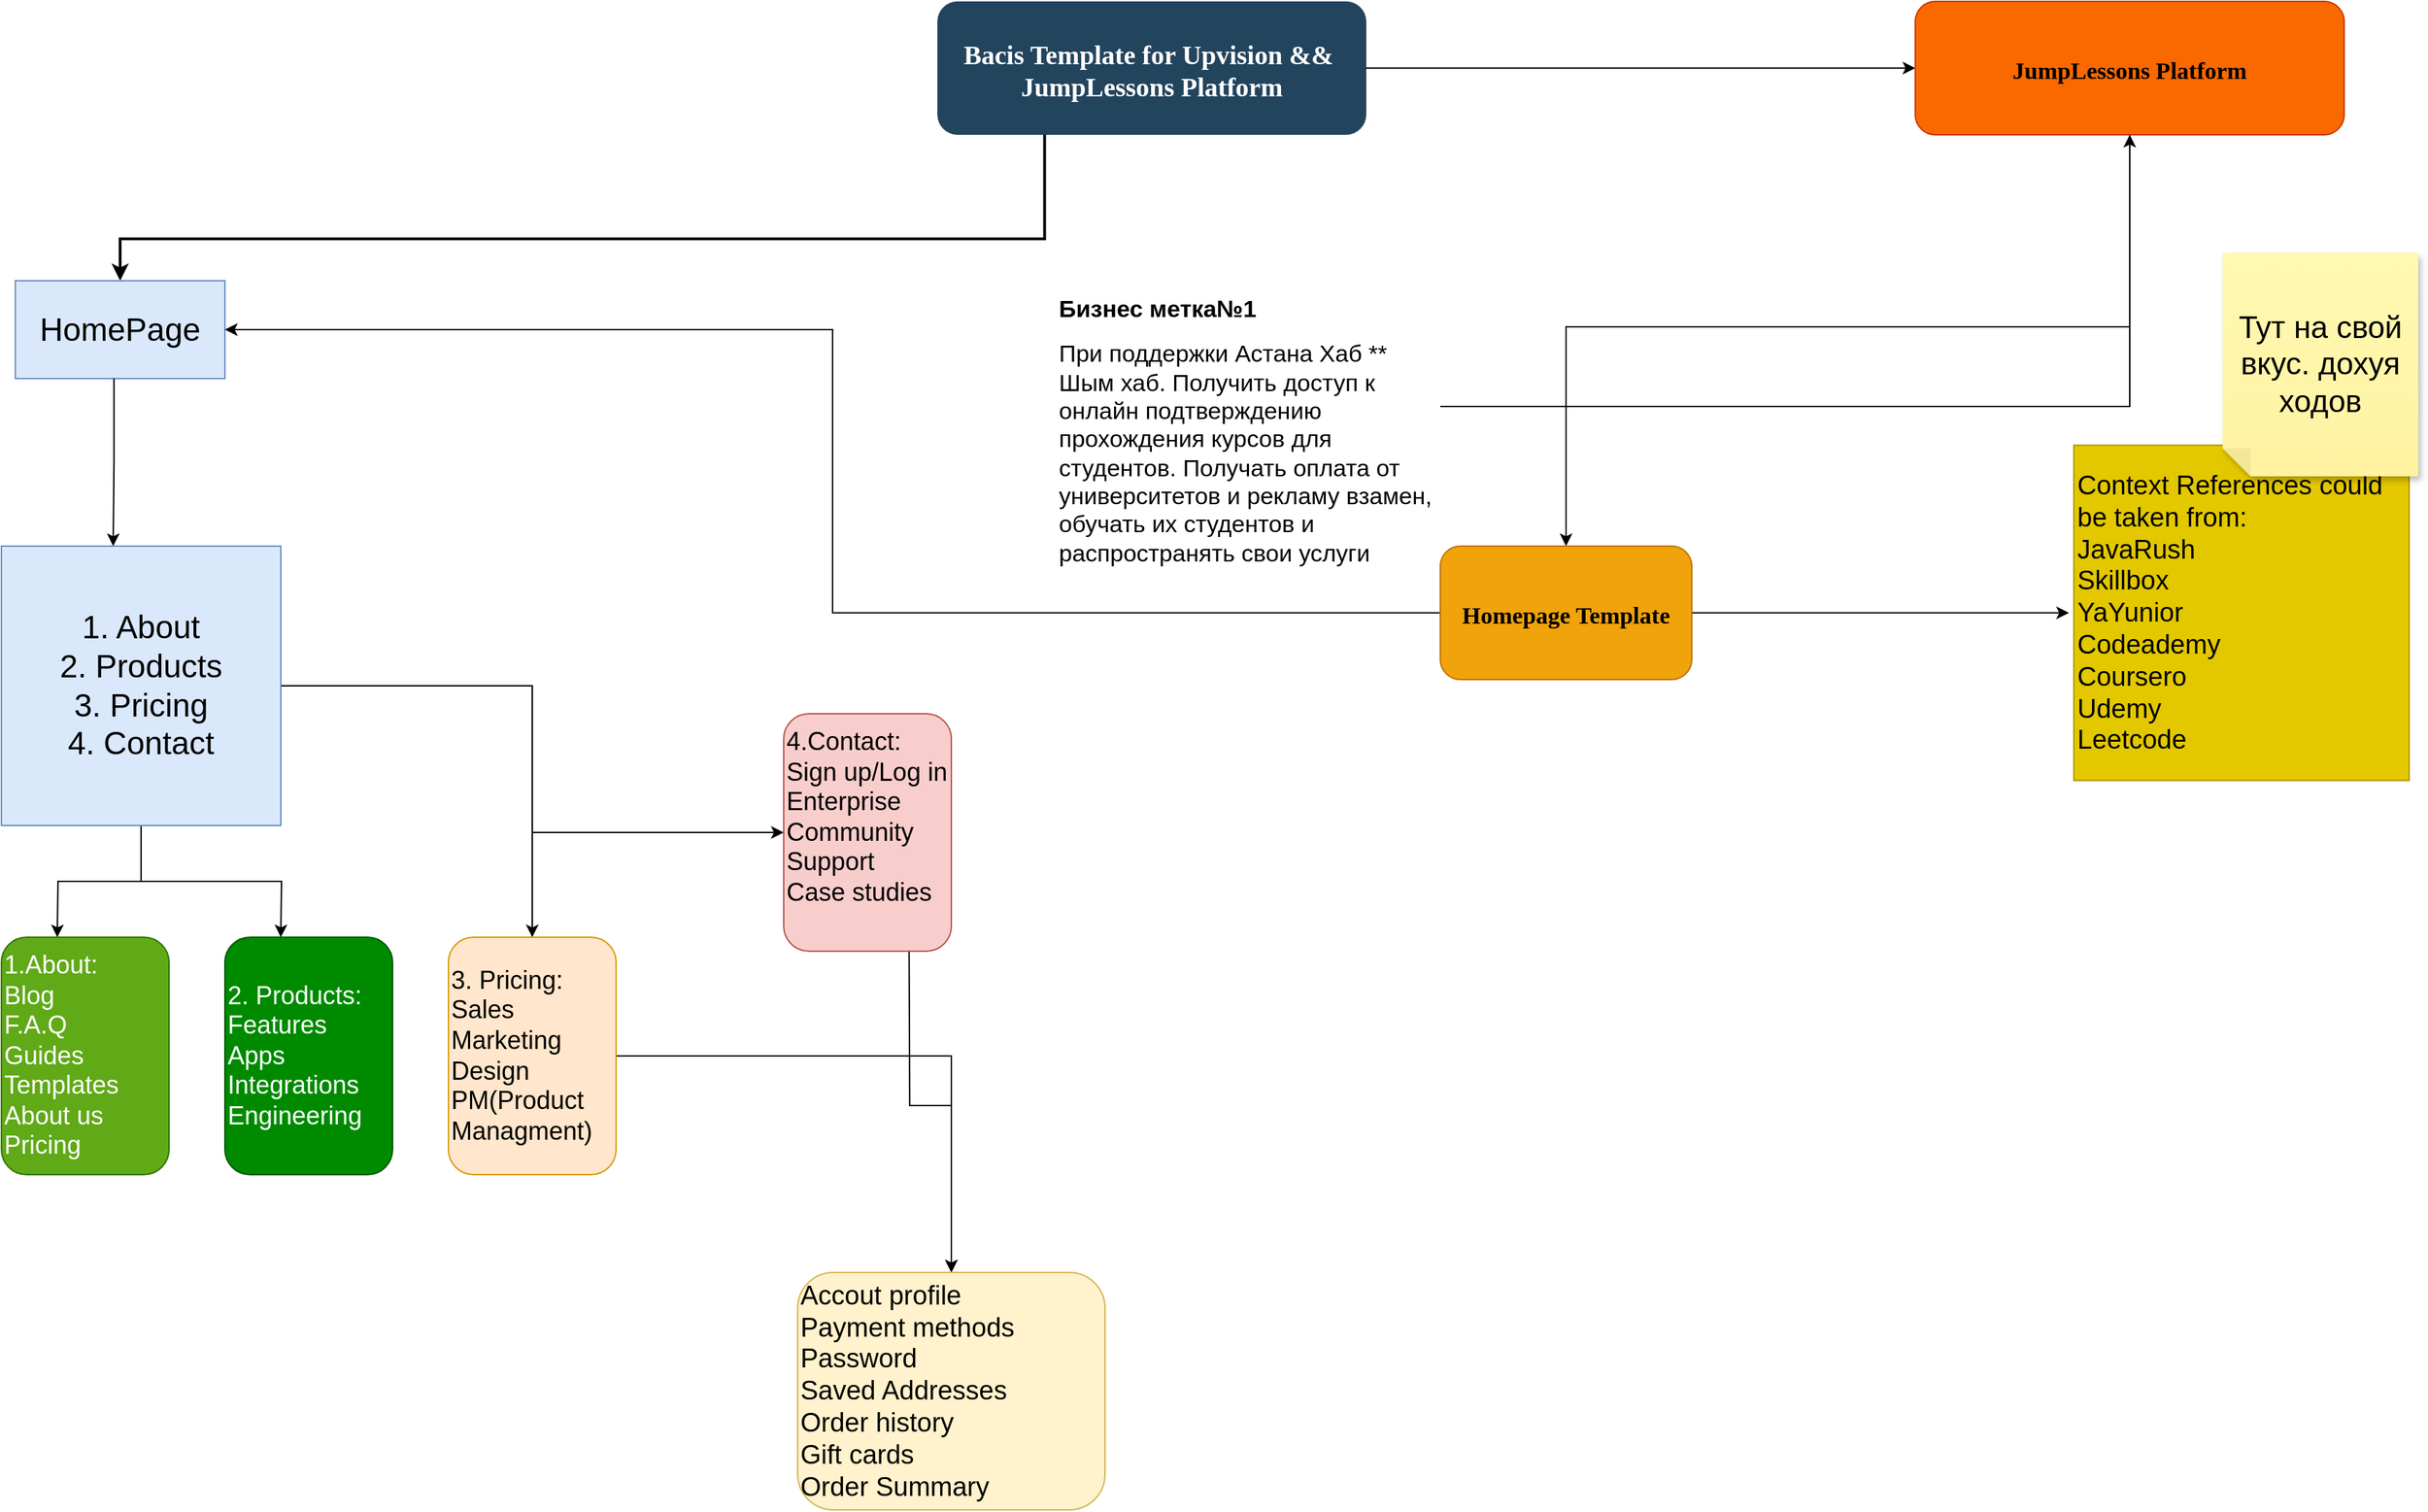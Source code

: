 <mxfile version="21.8.0" type="github">
  <diagram name="Page-1" id="2c0d36ab-eaac-3732-788b-9136903baeff">
    <mxGraphModel dx="2390" dy="1290" grid="1" gridSize="10" guides="1" tooltips="1" connect="1" arrows="1" fold="1" page="1" pageScale="1.5" pageWidth="1169" pageHeight="827" background="none" math="0" shadow="0">
      <root>
        <mxCell id="0" />
        <mxCell id="1" parent="0" />
        <mxCell id="9NDaHKz-dN1MJCupXXFU-73" style="edgeStyle=orthogonalEdgeStyle;rounded=0;orthogonalLoop=1;jettySize=auto;html=1;" edge="1" parent="1" source="2">
          <mxGeometry relative="1" as="geometry">
            <mxPoint x="1370" y="57.75" as="targetPoint" />
          </mxGeometry>
        </mxCell>
        <mxCell id="2" value="Bacis Template for Upvision &amp;&amp; &#xa;JumpLessons Platform" style="rounded=1;fillColor=#23445D;gradientColor=none;strokeColor=none;fontColor=#FFFFFF;fontStyle=1;fontFamily=Tahoma;fontSize=19;strokeWidth=3;" parent="1" vertex="1">
          <mxGeometry x="670" y="10" width="307" height="95.5" as="geometry" />
        </mxCell>
        <mxCell id="59" value="" style="edgeStyle=elbowEdgeStyle;elbow=vertical;strokeWidth=2;rounded=0;exitX=0.25;exitY=1;exitDx=0;exitDy=0;" parent="1" source="2" target="3_k1WsqG0F2tcwBnJU7O-126" edge="1">
          <mxGeometry x="347" y="225.5" width="100" height="100" as="geometry">
            <mxPoint x="813" y="275.5" as="sourcePoint" />
            <mxPoint x="480" y="350" as="targetPoint" />
            <Array as="points">
              <mxPoint x="400" y="180" />
            </Array>
          </mxGeometry>
        </mxCell>
        <mxCell id="3_k1WsqG0F2tcwBnJU7O-126" value="&lt;font style=&quot;font-size: 23px;&quot;&gt;HomePage&lt;/font&gt;" style="rounded=0;whiteSpace=wrap;html=1;fillColor=#dae8fc;strokeColor=#6c8ebf;" parent="1" vertex="1">
          <mxGeometry x="10" y="210" width="150" height="70" as="geometry" />
        </mxCell>
        <mxCell id="3_k1WsqG0F2tcwBnJU7O-132" style="edgeStyle=orthogonalEdgeStyle;rounded=0;orthogonalLoop=1;jettySize=auto;html=1;" parent="1" source="3_k1WsqG0F2tcwBnJU7O-130" edge="1">
          <mxGeometry relative="1" as="geometry">
            <mxPoint x="40" y="680" as="targetPoint" />
          </mxGeometry>
        </mxCell>
        <mxCell id="9NDaHKz-dN1MJCupXXFU-64" style="edgeStyle=orthogonalEdgeStyle;rounded=0;orthogonalLoop=1;jettySize=auto;html=1;" edge="1" parent="1" source="3_k1WsqG0F2tcwBnJU7O-130">
          <mxGeometry relative="1" as="geometry">
            <mxPoint x="200" y="680" as="targetPoint" />
          </mxGeometry>
        </mxCell>
        <mxCell id="9NDaHKz-dN1MJCupXXFU-68" style="edgeStyle=orthogonalEdgeStyle;rounded=0;orthogonalLoop=1;jettySize=auto;html=1;" edge="1" parent="1" source="3_k1WsqG0F2tcwBnJU7O-130" target="9NDaHKz-dN1MJCupXXFU-66">
          <mxGeometry relative="1" as="geometry" />
        </mxCell>
        <mxCell id="9NDaHKz-dN1MJCupXXFU-69" style="edgeStyle=orthogonalEdgeStyle;rounded=0;orthogonalLoop=1;jettySize=auto;html=1;" edge="1" parent="1" source="3_k1WsqG0F2tcwBnJU7O-130" target="9NDaHKz-dN1MJCupXXFU-67">
          <mxGeometry relative="1" as="geometry" />
        </mxCell>
        <mxCell id="3_k1WsqG0F2tcwBnJU7O-130" value="&lt;font style=&quot;font-size: 23px;&quot;&gt;1. About&lt;br&gt;2. Products&lt;br&gt;3. Pricing&lt;br&gt;4. Contact&lt;br&gt;&lt;/font&gt;" style="whiteSpace=wrap;html=1;aspect=fixed;fillColor=#dae8fc;strokeColor=#6c8ebf;align=center;" parent="1" vertex="1">
          <mxGeometry y="400" width="200" height="200" as="geometry" />
        </mxCell>
        <mxCell id="3_k1WsqG0F2tcwBnJU7O-131" style="edgeStyle=orthogonalEdgeStyle;rounded=0;orthogonalLoop=1;jettySize=auto;html=1;" parent="1" target="3_k1WsqG0F2tcwBnJU7O-130" edge="1">
          <mxGeometry relative="1" as="geometry">
            <mxPoint x="80.6" y="280" as="sourcePoint" />
            <mxPoint x="80.0" y="397" as="targetPoint" />
            <Array as="points">
              <mxPoint x="81" y="340" />
              <mxPoint x="80" y="340" />
            </Array>
          </mxGeometry>
        </mxCell>
        <mxCell id="9NDaHKz-dN1MJCupXXFU-62" value="&lt;font style=&quot;font-size: 18px;&quot;&gt;1.About:&lt;br&gt;Blog&lt;br&gt;F.A.Q&lt;br&gt;Guides&lt;br&gt;Templates&lt;br&gt;About us&lt;br&gt;Pricing&lt;/font&gt;" style="rounded=1;whiteSpace=wrap;html=1;fillColor=#60a917;strokeColor=#2D7600;align=left;fontColor=#ffffff;" vertex="1" parent="1">
          <mxGeometry y="680" width="120" height="170" as="geometry" />
        </mxCell>
        <mxCell id="9NDaHKz-dN1MJCupXXFU-65" value="&lt;span style=&quot;font-size: 18px;&quot;&gt;2. Products:&lt;br&gt;Features&lt;br&gt;Apps&lt;br&gt;Integrations&lt;br&gt;Engineering&lt;br&gt;&lt;/span&gt;" style="rounded=1;whiteSpace=wrap;html=1;fillColor=#008a00;strokeColor=#005700;align=left;fontColor=#ffffff;" vertex="1" parent="1">
          <mxGeometry x="160" y="680" width="120" height="170" as="geometry" />
        </mxCell>
        <mxCell id="9NDaHKz-dN1MJCupXXFU-72" style="edgeStyle=orthogonalEdgeStyle;rounded=0;orthogonalLoop=1;jettySize=auto;html=1;" edge="1" parent="1" source="9NDaHKz-dN1MJCupXXFU-66" target="9NDaHKz-dN1MJCupXXFU-71">
          <mxGeometry relative="1" as="geometry" />
        </mxCell>
        <mxCell id="9NDaHKz-dN1MJCupXXFU-66" value="&lt;span style=&quot;font-size: 18px;&quot;&gt;3. Pricing:&lt;br&gt;Sales&lt;br&gt;Marketing&lt;br&gt;Design&lt;br&gt;PM(Product Managment)&lt;br&gt;&lt;/span&gt;" style="rounded=1;whiteSpace=wrap;html=1;fillColor=#ffe6cc;strokeColor=#d79b00;align=left;" vertex="1" parent="1">
          <mxGeometry x="320" y="680" width="120" height="170" as="geometry" />
        </mxCell>
        <mxCell id="9NDaHKz-dN1MJCupXXFU-70" style="edgeStyle=orthogonalEdgeStyle;rounded=0;orthogonalLoop=1;jettySize=auto;html=1;" edge="1" parent="1" target="9NDaHKz-dN1MJCupXXFU-71">
          <mxGeometry relative="1" as="geometry">
            <mxPoint x="709.71" y="910.0" as="targetPoint" />
            <mxPoint x="649.71" y="680.0" as="sourcePoint" />
          </mxGeometry>
        </mxCell>
        <mxCell id="9NDaHKz-dN1MJCupXXFU-67" value="&lt;span style=&quot;font-size: 18px;&quot;&gt;4.Contact:&lt;br&gt;Sign up/Log in&lt;br&gt;Enterprise&lt;br&gt;Community&lt;br&gt;Support&lt;br&gt;Case studies&lt;br&gt;&lt;br&gt;&lt;/span&gt;" style="rounded=1;whiteSpace=wrap;html=1;fillColor=#f8cecc;strokeColor=#b85450;align=left;" vertex="1" parent="1">
          <mxGeometry x="560" y="520" width="120" height="170" as="geometry" />
        </mxCell>
        <mxCell id="9NDaHKz-dN1MJCupXXFU-71" value="&lt;font style=&quot;font-size: 19px;&quot;&gt;Accout profile&lt;br&gt;Payment methods&lt;br&gt;Password&lt;br&gt;Saved Addresses&lt;br&gt;Order history&lt;br&gt;Gift cards&lt;br&gt;Order Summary&lt;/font&gt;" style="rounded=1;whiteSpace=wrap;html=1;fillColor=#fff2cc;strokeColor=#d6b656;align=left;" vertex="1" parent="1">
          <mxGeometry x="570" y="920" width="220" height="170" as="geometry" />
        </mxCell>
        <mxCell id="9NDaHKz-dN1MJCupXXFU-75" style="edgeStyle=orthogonalEdgeStyle;rounded=0;orthogonalLoop=1;jettySize=auto;html=1;" edge="1" parent="1" source="9NDaHKz-dN1MJCupXXFU-74">
          <mxGeometry relative="1" as="geometry">
            <mxPoint x="1120" y="400" as="targetPoint" />
            <Array as="points">
              <mxPoint x="1524" y="243" />
              <mxPoint x="1120" y="243" />
              <mxPoint x="1120" y="380" />
            </Array>
          </mxGeometry>
        </mxCell>
        <mxCell id="9NDaHKz-dN1MJCupXXFU-74" value="JumpLessons Platform" style="rounded=1;fillColor=#fa6800;strokeColor=#C73500;fontColor=#000000;fontStyle=1;fontFamily=Tahoma;fontSize=17;" vertex="1" parent="1">
          <mxGeometry x="1370" y="10" width="307" height="95.5" as="geometry" />
        </mxCell>
        <mxCell id="9NDaHKz-dN1MJCupXXFU-77" style="edgeStyle=orthogonalEdgeStyle;rounded=0;orthogonalLoop=1;jettySize=auto;html=1;entryX=1;entryY=0.5;entryDx=0;entryDy=0;" edge="1" parent="1" source="9NDaHKz-dN1MJCupXXFU-76" target="3_k1WsqG0F2tcwBnJU7O-126">
          <mxGeometry relative="1" as="geometry" />
        </mxCell>
        <mxCell id="9NDaHKz-dN1MJCupXXFU-78" style="edgeStyle=orthogonalEdgeStyle;rounded=0;orthogonalLoop=1;jettySize=auto;html=1;" edge="1" parent="1" source="9NDaHKz-dN1MJCupXXFU-76">
          <mxGeometry relative="1" as="geometry">
            <mxPoint x="1480" y="447.75" as="targetPoint" />
          </mxGeometry>
        </mxCell>
        <mxCell id="9NDaHKz-dN1MJCupXXFU-76" value="Homepage Template" style="rounded=1;fillColor=#f0a30a;strokeColor=#BD7000;fontColor=#000000;fontStyle=1;fontFamily=Tahoma;fontSize=17;" vertex="1" parent="1">
          <mxGeometry x="1030" y="400" width="180" height="95.5" as="geometry" />
        </mxCell>
        <mxCell id="9NDaHKz-dN1MJCupXXFU-79" value="&lt;font style=&quot;font-size: 19px;&quot;&gt;Context References could be taken from:&lt;br&gt;JavaRush&lt;br&gt;Skillbox&lt;br&gt;YaYunior&lt;br&gt;Codeademy&lt;br&gt;Coursero&lt;br&gt;Udemy&lt;br&gt;Leetcode&lt;/font&gt;" style="whiteSpace=wrap;html=1;aspect=fixed;fillColor=#e3c800;fontColor=#000000;strokeColor=#B09500;align=left;" vertex="1" parent="1">
          <mxGeometry x="1483.5" y="327.75" width="240" height="240" as="geometry" />
        </mxCell>
        <mxCell id="9NDaHKz-dN1MJCupXXFU-80" value="&lt;font style=&quot;font-size: 22px;&quot;&gt;Тут на свой вкус. дохуя ходов&lt;/font&gt;" style="shape=note;whiteSpace=wrap;html=1;backgroundOutline=1;fontColor=#000000;darkOpacity=0.05;fillColor=#FFF9B2;strokeColor=none;fillStyle=solid;direction=west;gradientDirection=north;gradientColor=#FFF2A1;shadow=1;size=20;pointerEvents=1;" vertex="1" parent="1">
          <mxGeometry x="1590" y="190" width="140" height="160" as="geometry" />
        </mxCell>
        <mxCell id="9NDaHKz-dN1MJCupXXFU-82" style="edgeStyle=orthogonalEdgeStyle;rounded=0;orthogonalLoop=1;jettySize=auto;html=1;entryX=0.5;entryY=1;entryDx=0;entryDy=0;" edge="1" parent="1" source="9NDaHKz-dN1MJCupXXFU-81" target="9NDaHKz-dN1MJCupXXFU-74">
          <mxGeometry relative="1" as="geometry">
            <Array as="points">
              <mxPoint x="1524" y="300" />
            </Array>
          </mxGeometry>
        </mxCell>
        <mxCell id="9NDaHKz-dN1MJCupXXFU-81" value="&lt;h1 style=&quot;font-size: 17px;&quot;&gt;&lt;font style=&quot;font-size: 17px;&quot;&gt;Бизнес метка№1&lt;/font&gt;&lt;/h1&gt;&lt;div style=&quot;font-size: 17px;&quot;&gt;&lt;font style=&quot;font-size: 17px;&quot;&gt;При поддержки Астана Хаб ** Шым хаб. Получить доступ к онлайн подтверждению прохождения курсов для студентов. Получать оплата от университетов и рекламу взамен, обучать их студентов и распространять свои услуги&lt;/font&gt;&lt;/div&gt;" style="text;html=1;strokeColor=none;fillColor=none;spacing=5;spacingTop=-20;whiteSpace=wrap;overflow=hidden;rounded=0;" vertex="1" parent="1">
          <mxGeometry x="752" y="220" width="278" height="220" as="geometry" />
        </mxCell>
      </root>
    </mxGraphModel>
  </diagram>
</mxfile>
